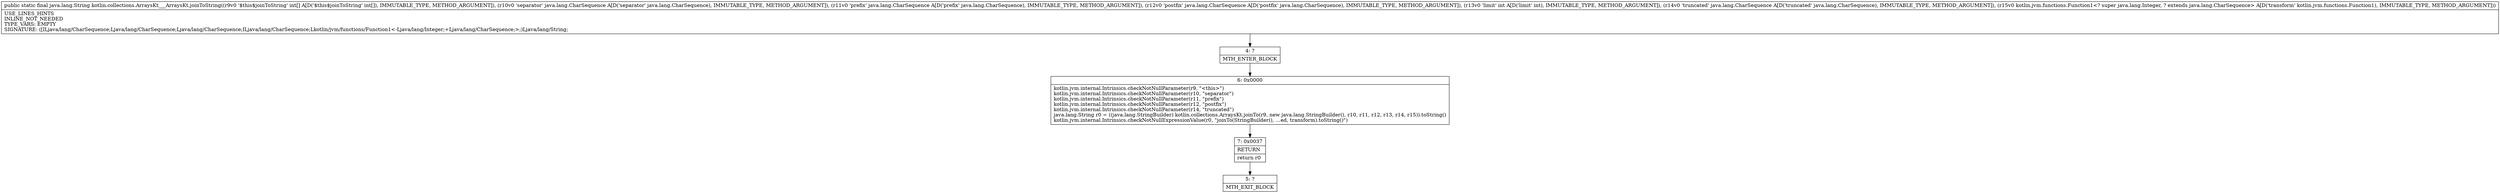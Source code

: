 digraph "CFG forkotlin.collections.ArraysKt___ArraysKt.joinToString([ILjava\/lang\/CharSequence;Ljava\/lang\/CharSequence;Ljava\/lang\/CharSequence;ILjava\/lang\/CharSequence;Lkotlin\/jvm\/functions\/Function1;)Ljava\/lang\/String;" {
Node_4 [shape=record,label="{4\:\ ?|MTH_ENTER_BLOCK\l}"];
Node_6 [shape=record,label="{6\:\ 0x0000|kotlin.jvm.internal.Intrinsics.checkNotNullParameter(r9, \"\<this\>\")\lkotlin.jvm.internal.Intrinsics.checkNotNullParameter(r10, \"separator\")\lkotlin.jvm.internal.Intrinsics.checkNotNullParameter(r11, \"prefix\")\lkotlin.jvm.internal.Intrinsics.checkNotNullParameter(r12, \"postfix\")\lkotlin.jvm.internal.Intrinsics.checkNotNullParameter(r14, \"truncated\")\ljava.lang.String r0 = ((java.lang.StringBuilder) kotlin.collections.ArraysKt.joinTo(r9, new java.lang.StringBuilder(), r10, r11, r12, r13, r14, r15)).toString()\lkotlin.jvm.internal.Intrinsics.checkNotNullExpressionValue(r0, \"joinTo(StringBuilder(), …ed, transform).toString()\")\l}"];
Node_7 [shape=record,label="{7\:\ 0x0037|RETURN\l|return r0\l}"];
Node_5 [shape=record,label="{5\:\ ?|MTH_EXIT_BLOCK\l}"];
MethodNode[shape=record,label="{public static final java.lang.String kotlin.collections.ArraysKt___ArraysKt.joinToString((r9v0 '$this$joinToString' int[] A[D('$this$joinToString' int[]), IMMUTABLE_TYPE, METHOD_ARGUMENT]), (r10v0 'separator' java.lang.CharSequence A[D('separator' java.lang.CharSequence), IMMUTABLE_TYPE, METHOD_ARGUMENT]), (r11v0 'prefix' java.lang.CharSequence A[D('prefix' java.lang.CharSequence), IMMUTABLE_TYPE, METHOD_ARGUMENT]), (r12v0 'postfix' java.lang.CharSequence A[D('postfix' java.lang.CharSequence), IMMUTABLE_TYPE, METHOD_ARGUMENT]), (r13v0 'limit' int A[D('limit' int), IMMUTABLE_TYPE, METHOD_ARGUMENT]), (r14v0 'truncated' java.lang.CharSequence A[D('truncated' java.lang.CharSequence), IMMUTABLE_TYPE, METHOD_ARGUMENT]), (r15v0 kotlin.jvm.functions.Function1\<? super java.lang.Integer, ? extends java.lang.CharSequence\> A[D('transform' kotlin.jvm.functions.Function1), IMMUTABLE_TYPE, METHOD_ARGUMENT]))  | USE_LINES_HINTS\lINLINE_NOT_NEEDED\lTYPE_VARS: EMPTY\lSIGNATURE: ([ILjava\/lang\/CharSequence;Ljava\/lang\/CharSequence;Ljava\/lang\/CharSequence;ILjava\/lang\/CharSequence;Lkotlin\/jvm\/functions\/Function1\<\-Ljava\/lang\/Integer;+Ljava\/lang\/CharSequence;\>;)Ljava\/lang\/String;\l}"];
MethodNode -> Node_4;Node_4 -> Node_6;
Node_6 -> Node_7;
Node_7 -> Node_5;
}

